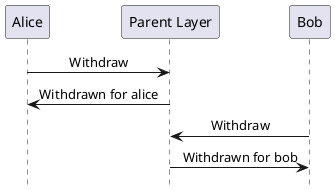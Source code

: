 @startuml settle_generic_finalized
hide footbox
skinparam SequenceMessageAlign center

participant "Alice" as alice
participant "Parent Layer" as parentLayer
participant "Bob" as bob

alice -> parentLayer: Withdraw
alice <- parentLayer: Withdrawn for alice

bob -> parentLayer: Withdraw
bob <- parentLayer: Withdrawn for bob

@enduml

